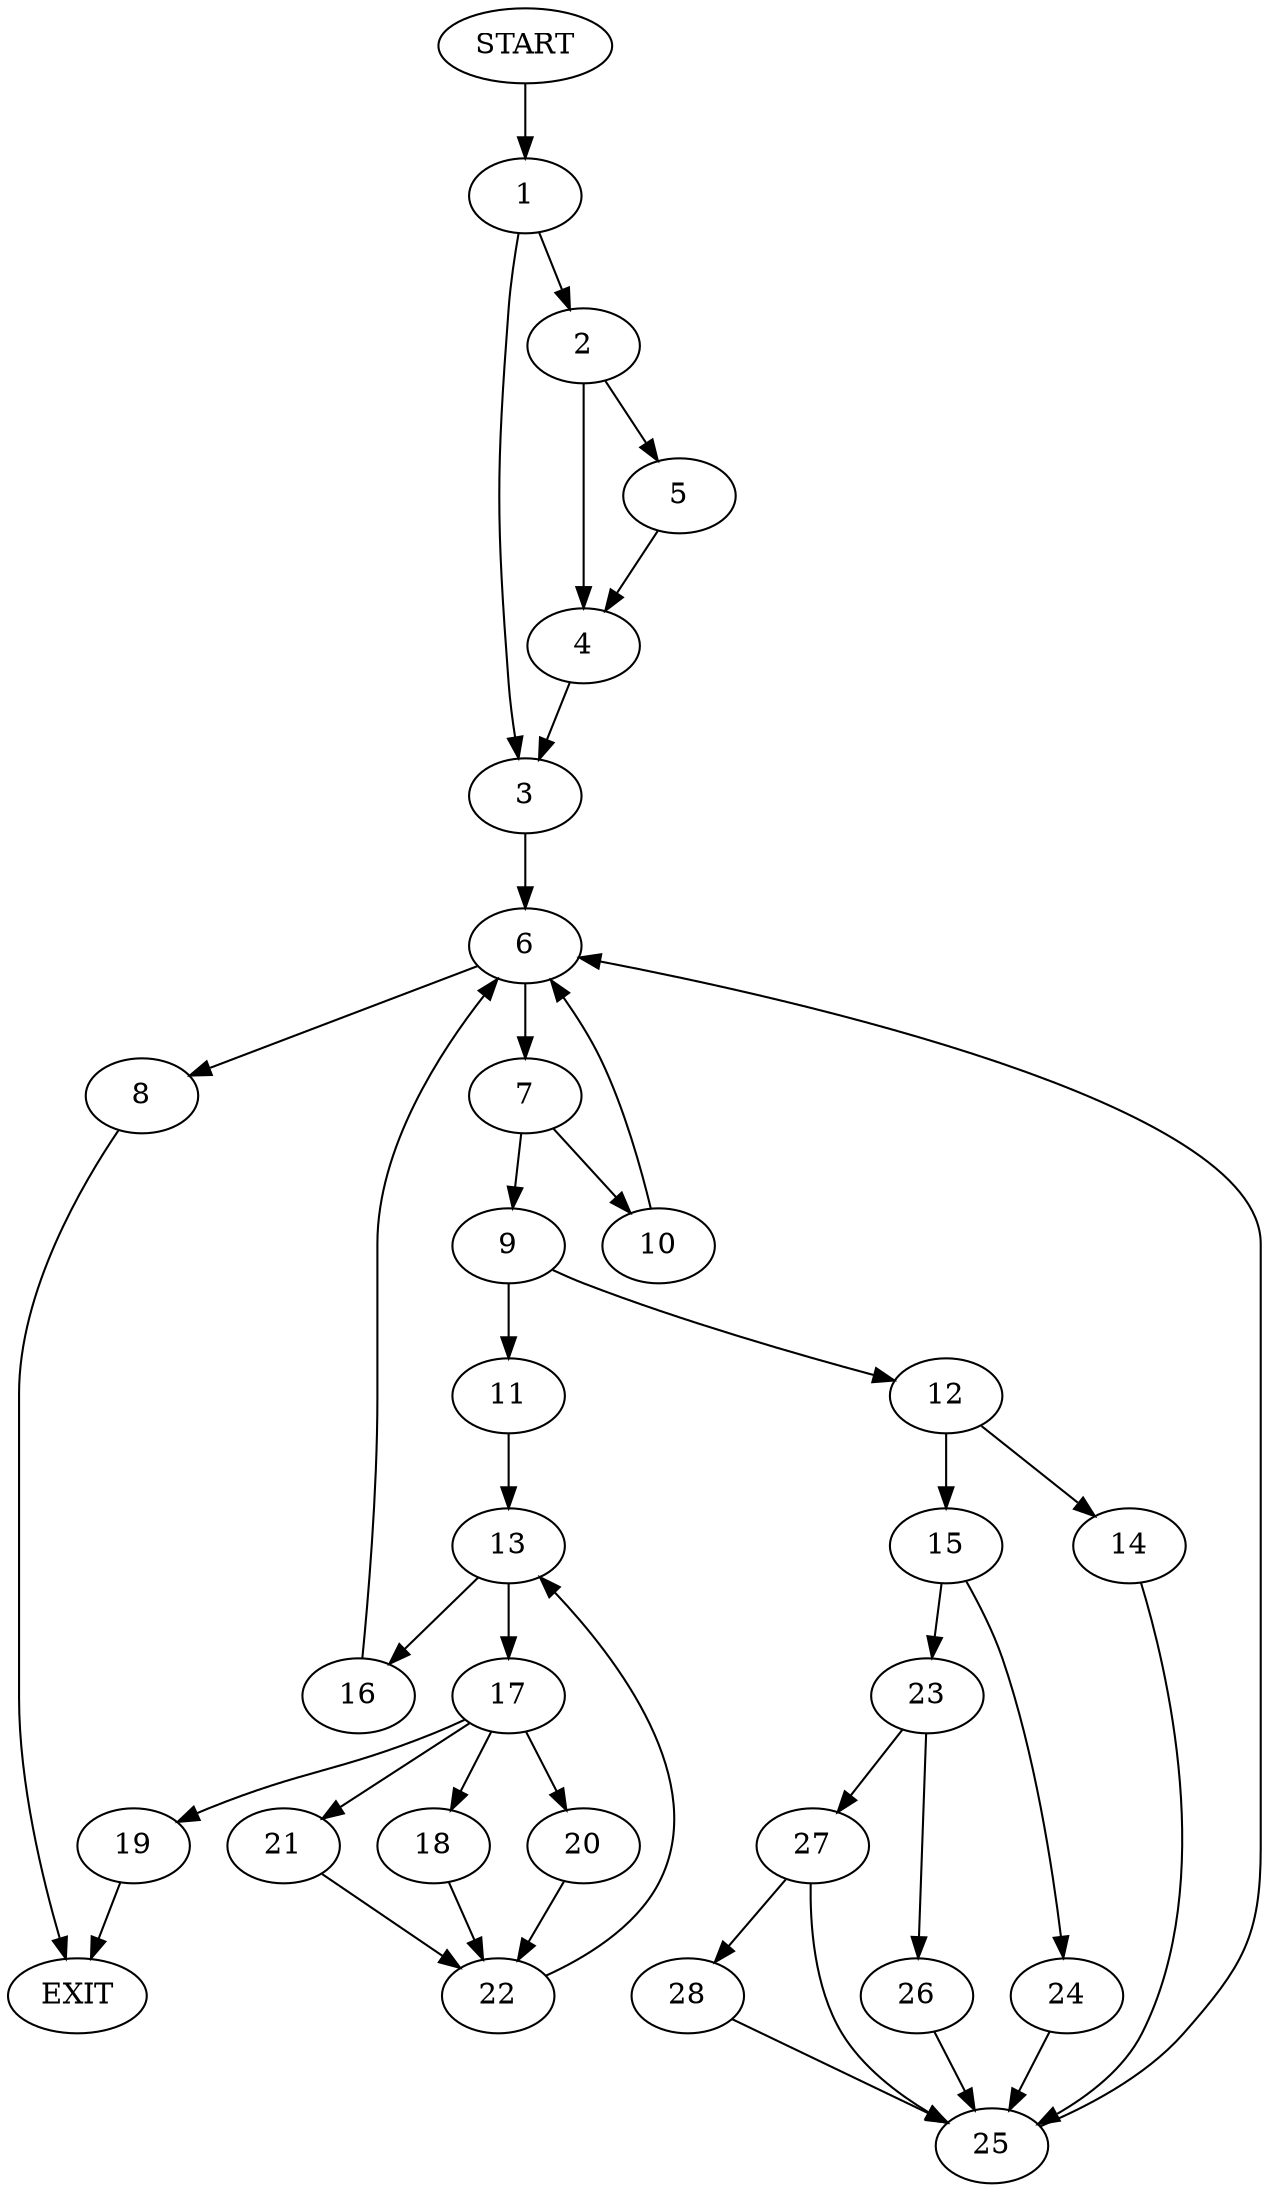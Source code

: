 digraph {
0 [label="START"]
29 [label="EXIT"]
0 -> 1
1 -> 2
1 -> 3
2 -> 4
2 -> 5
3 -> 6
5 -> 4
4 -> 3
6 -> 7
6 -> 8
7 -> 9
7 -> 10
8 -> 29
10 -> 6
9 -> 11
9 -> 12
11 -> 13
12 -> 14
12 -> 15
13 -> 16
13 -> 17
17 -> 18
17 -> 19
17 -> 20
17 -> 21
16 -> 6
19 -> 29
20 -> 22
18 -> 22
21 -> 22
22 -> 13
15 -> 23
15 -> 24
14 -> 25
25 -> 6
23 -> 26
23 -> 27
24 -> 25
26 -> 25
27 -> 25
27 -> 28
28 -> 25
}
